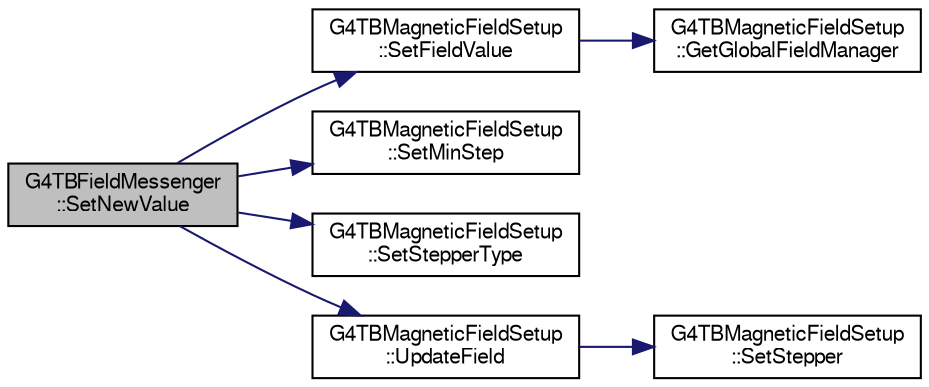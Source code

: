 digraph "G4TBFieldMessenger::SetNewValue"
{
  bgcolor="transparent";
  edge [fontname="FreeSans",fontsize="10",labelfontname="FreeSans",labelfontsize="10"];
  node [fontname="FreeSans",fontsize="10",shape=record];
  rankdir="LR";
  Node1 [label="G4TBFieldMessenger\l::SetNewValue",height=0.2,width=0.4,color="black", fillcolor="grey75", style="filled" fontcolor="black"];
  Node1 -> Node2 [color="midnightblue",fontsize="10",style="solid",fontname="FreeSans"];
  Node2 [label="G4TBMagneticFieldSetup\l::SetFieldValue",height=0.2,width=0.4,color="black",URL="$d4/d2e/classG4TBMagneticFieldSetup.html#a103bf25af906e5e94f05946cbcbed9f1"];
  Node2 -> Node3 [color="midnightblue",fontsize="10",style="solid",fontname="FreeSans"];
  Node3 [label="G4TBMagneticFieldSetup\l::GetGlobalFieldManager",height=0.2,width=0.4,color="black",URL="$d4/d2e/classG4TBMagneticFieldSetup.html#a0c0283b70cfe56722463755a240697a1"];
  Node1 -> Node4 [color="midnightblue",fontsize="10",style="solid",fontname="FreeSans"];
  Node4 [label="G4TBMagneticFieldSetup\l::SetMinStep",height=0.2,width=0.4,color="black",URL="$d4/d2e/classG4TBMagneticFieldSetup.html#a27cc8ce147867c9111a5157aa2a9c02d"];
  Node1 -> Node5 [color="midnightblue",fontsize="10",style="solid",fontname="FreeSans"];
  Node5 [label="G4TBMagneticFieldSetup\l::SetStepperType",height=0.2,width=0.4,color="black",URL="$d4/d2e/classG4TBMagneticFieldSetup.html#a00d52151154a13ccb4d58f0062434e60"];
  Node1 -> Node6 [color="midnightblue",fontsize="10",style="solid",fontname="FreeSans"];
  Node6 [label="G4TBMagneticFieldSetup\l::UpdateField",height=0.2,width=0.4,color="black",URL="$d4/d2e/classG4TBMagneticFieldSetup.html#a7930ec66420896c9fbaa9c72cf7543fe"];
  Node6 -> Node7 [color="midnightblue",fontsize="10",style="solid",fontname="FreeSans"];
  Node7 [label="G4TBMagneticFieldSetup\l::SetStepper",height=0.2,width=0.4,color="black",URL="$d4/d2e/classG4TBMagneticFieldSetup.html#a7d247ff9b7c77cd4a8d112e03979e34e"];
}
